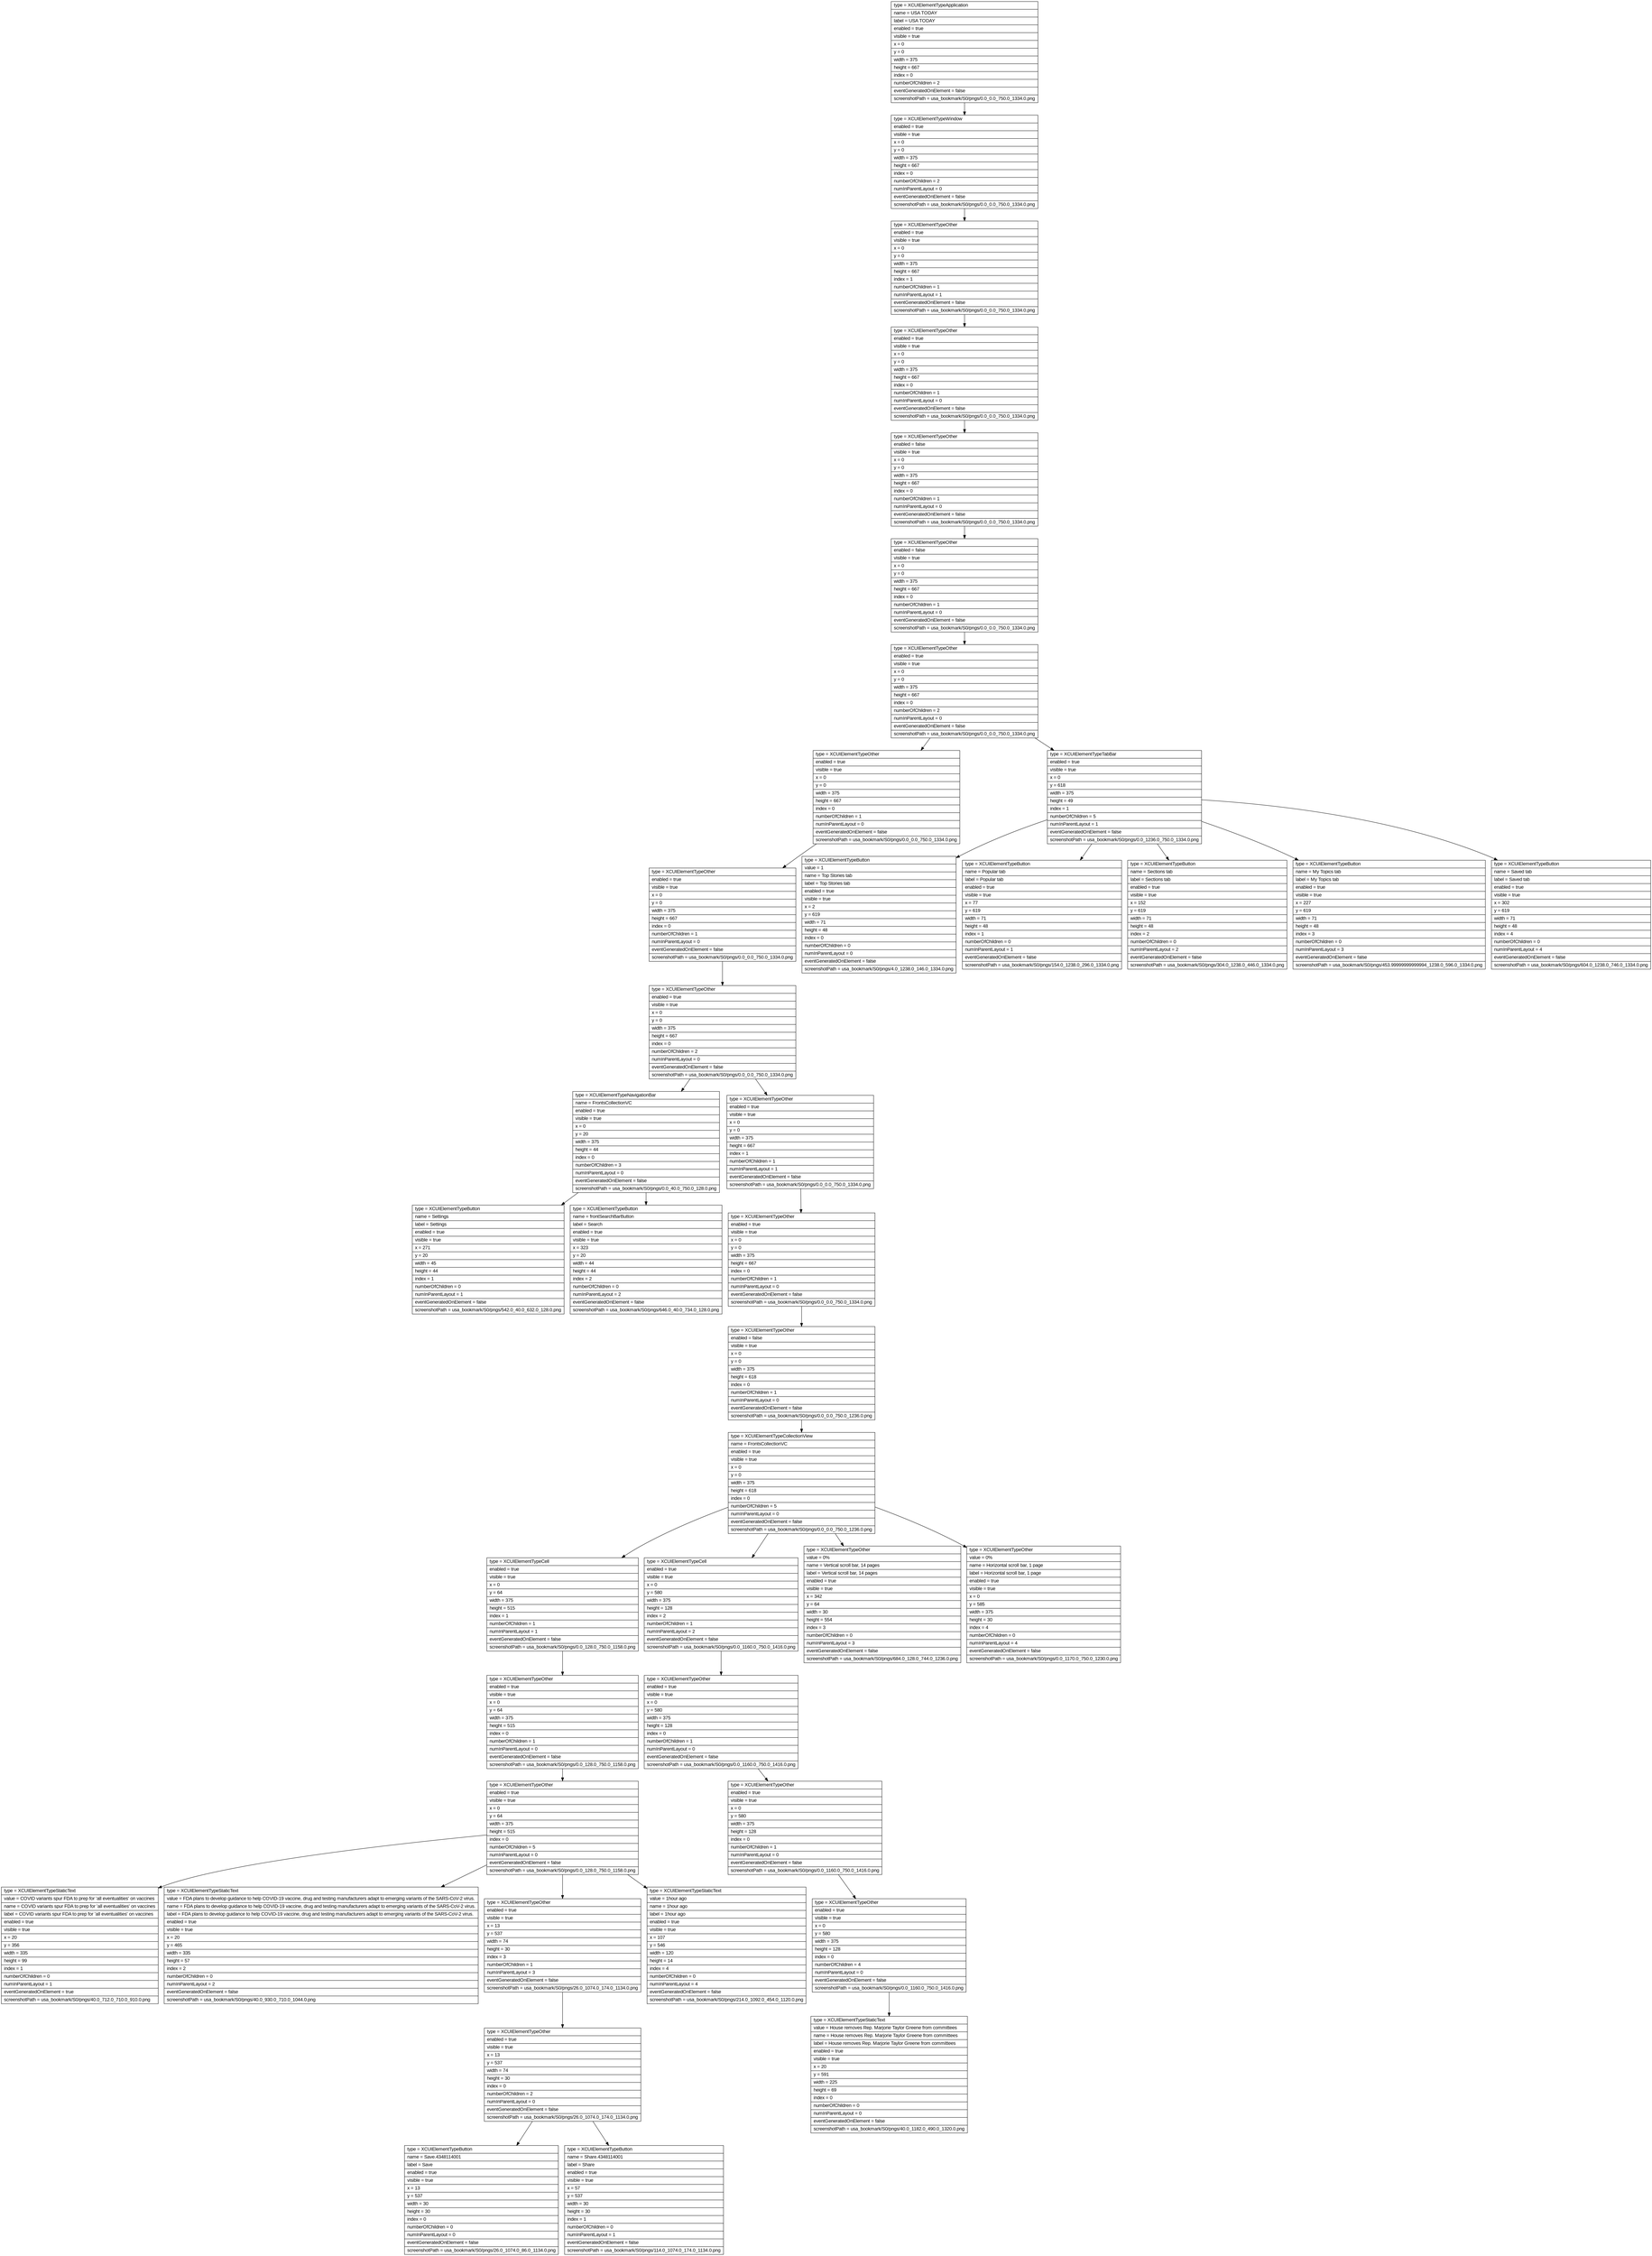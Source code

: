 digraph Layout {

	node [shape=record fontname=Arial];

	0	[label="{type = XCUIElementTypeApplication\l|name = USA TODAY\l|label = USA TODAY\l|enabled = true\l|visible = true\l|x = 0\l|y = 0\l|width = 375\l|height = 667\l|index = 0\l|numberOfChildren = 2\l|eventGeneratedOnElement = false \l|screenshotPath = usa_bookmark/S0/pngs/0.0_0.0_750.0_1334.0.png\l}"]
	1	[label="{type = XCUIElementTypeWindow\l|enabled = true\l|visible = true\l|x = 0\l|y = 0\l|width = 375\l|height = 667\l|index = 0\l|numberOfChildren = 2\l|numInParentLayout = 0\l|eventGeneratedOnElement = false \l|screenshotPath = usa_bookmark/S0/pngs/0.0_0.0_750.0_1334.0.png\l}"]
	2	[label="{type = XCUIElementTypeOther\l|enabled = true\l|visible = true\l|x = 0\l|y = 0\l|width = 375\l|height = 667\l|index = 1\l|numberOfChildren = 1\l|numInParentLayout = 1\l|eventGeneratedOnElement = false \l|screenshotPath = usa_bookmark/S0/pngs/0.0_0.0_750.0_1334.0.png\l}"]
	3	[label="{type = XCUIElementTypeOther\l|enabled = true\l|visible = true\l|x = 0\l|y = 0\l|width = 375\l|height = 667\l|index = 0\l|numberOfChildren = 1\l|numInParentLayout = 0\l|eventGeneratedOnElement = false \l|screenshotPath = usa_bookmark/S0/pngs/0.0_0.0_750.0_1334.0.png\l}"]
	4	[label="{type = XCUIElementTypeOther\l|enabled = false\l|visible = true\l|x = 0\l|y = 0\l|width = 375\l|height = 667\l|index = 0\l|numberOfChildren = 1\l|numInParentLayout = 0\l|eventGeneratedOnElement = false \l|screenshotPath = usa_bookmark/S0/pngs/0.0_0.0_750.0_1334.0.png\l}"]
	5	[label="{type = XCUIElementTypeOther\l|enabled = false\l|visible = true\l|x = 0\l|y = 0\l|width = 375\l|height = 667\l|index = 0\l|numberOfChildren = 1\l|numInParentLayout = 0\l|eventGeneratedOnElement = false \l|screenshotPath = usa_bookmark/S0/pngs/0.0_0.0_750.0_1334.0.png\l}"]
	6	[label="{type = XCUIElementTypeOther\l|enabled = true\l|visible = true\l|x = 0\l|y = 0\l|width = 375\l|height = 667\l|index = 0\l|numberOfChildren = 2\l|numInParentLayout = 0\l|eventGeneratedOnElement = false \l|screenshotPath = usa_bookmark/S0/pngs/0.0_0.0_750.0_1334.0.png\l}"]
	7	[label="{type = XCUIElementTypeOther\l|enabled = true\l|visible = true\l|x = 0\l|y = 0\l|width = 375\l|height = 667\l|index = 0\l|numberOfChildren = 1\l|numInParentLayout = 0\l|eventGeneratedOnElement = false \l|screenshotPath = usa_bookmark/S0/pngs/0.0_0.0_750.0_1334.0.png\l}"]
	8	[label="{type = XCUIElementTypeTabBar\l|enabled = true\l|visible = true\l|x = 0\l|y = 618\l|width = 375\l|height = 49\l|index = 1\l|numberOfChildren = 5\l|numInParentLayout = 1\l|eventGeneratedOnElement = false \l|screenshotPath = usa_bookmark/S0/pngs/0.0_1236.0_750.0_1334.0.png\l}"]
	9	[label="{type = XCUIElementTypeOther\l|enabled = true\l|visible = true\l|x = 0\l|y = 0\l|width = 375\l|height = 667\l|index = 0\l|numberOfChildren = 1\l|numInParentLayout = 0\l|eventGeneratedOnElement = false \l|screenshotPath = usa_bookmark/S0/pngs/0.0_0.0_750.0_1334.0.png\l}"]
	10	[label="{type = XCUIElementTypeButton\l|value = 1\l|name = Top Stories tab\l|label = Top Stories tab\l|enabled = true\l|visible = true\l|x = 2\l|y = 619\l|width = 71\l|height = 48\l|index = 0\l|numberOfChildren = 0\l|numInParentLayout = 0\l|eventGeneratedOnElement = false \l|screenshotPath = usa_bookmark/S0/pngs/4.0_1238.0_146.0_1334.0.png\l}"]
	11	[label="{type = XCUIElementTypeButton\l|name = Popular tab\l|label = Popular tab\l|enabled = true\l|visible = true\l|x = 77\l|y = 619\l|width = 71\l|height = 48\l|index = 1\l|numberOfChildren = 0\l|numInParentLayout = 1\l|eventGeneratedOnElement = false \l|screenshotPath = usa_bookmark/S0/pngs/154.0_1238.0_296.0_1334.0.png\l}"]
	12	[label="{type = XCUIElementTypeButton\l|name = Sections tab\l|label = Sections tab\l|enabled = true\l|visible = true\l|x = 152\l|y = 619\l|width = 71\l|height = 48\l|index = 2\l|numberOfChildren = 0\l|numInParentLayout = 2\l|eventGeneratedOnElement = false \l|screenshotPath = usa_bookmark/S0/pngs/304.0_1238.0_446.0_1334.0.png\l}"]
	13	[label="{type = XCUIElementTypeButton\l|name = My Topics tab\l|label = My Topics tab\l|enabled = true\l|visible = true\l|x = 227\l|y = 619\l|width = 71\l|height = 48\l|index = 3\l|numberOfChildren = 0\l|numInParentLayout = 3\l|eventGeneratedOnElement = false \l|screenshotPath = usa_bookmark/S0/pngs/453.99999999999994_1238.0_596.0_1334.0.png\l}"]
	14	[label="{type = XCUIElementTypeButton\l|name = Saved tab\l|label = Saved tab\l|enabled = true\l|visible = true\l|x = 302\l|y = 619\l|width = 71\l|height = 48\l|index = 4\l|numberOfChildren = 0\l|numInParentLayout = 4\l|eventGeneratedOnElement = false \l|screenshotPath = usa_bookmark/S0/pngs/604.0_1238.0_746.0_1334.0.png\l}"]
	15	[label="{type = XCUIElementTypeOther\l|enabled = true\l|visible = true\l|x = 0\l|y = 0\l|width = 375\l|height = 667\l|index = 0\l|numberOfChildren = 2\l|numInParentLayout = 0\l|eventGeneratedOnElement = false \l|screenshotPath = usa_bookmark/S0/pngs/0.0_0.0_750.0_1334.0.png\l}"]
	16	[label="{type = XCUIElementTypeNavigationBar\l|name = FrontsCollectionVC\l|enabled = true\l|visible = true\l|x = 0\l|y = 20\l|width = 375\l|height = 44\l|index = 0\l|numberOfChildren = 3\l|numInParentLayout = 0\l|eventGeneratedOnElement = false \l|screenshotPath = usa_bookmark/S0/pngs/0.0_40.0_750.0_128.0.png\l}"]
	17	[label="{type = XCUIElementTypeOther\l|enabled = true\l|visible = true\l|x = 0\l|y = 0\l|width = 375\l|height = 667\l|index = 1\l|numberOfChildren = 1\l|numInParentLayout = 1\l|eventGeneratedOnElement = false \l|screenshotPath = usa_bookmark/S0/pngs/0.0_0.0_750.0_1334.0.png\l}"]
	18	[label="{type = XCUIElementTypeButton\l|name = Settings\l|label = Settings\l|enabled = true\l|visible = true\l|x = 271\l|y = 20\l|width = 45\l|height = 44\l|index = 1\l|numberOfChildren = 0\l|numInParentLayout = 1\l|eventGeneratedOnElement = false \l|screenshotPath = usa_bookmark/S0/pngs/542.0_40.0_632.0_128.0.png\l}"]
	19	[label="{type = XCUIElementTypeButton\l|name = frontSearchBarButton\l|label = Search\l|enabled = true\l|visible = true\l|x = 323\l|y = 20\l|width = 44\l|height = 44\l|index = 2\l|numberOfChildren = 0\l|numInParentLayout = 2\l|eventGeneratedOnElement = false \l|screenshotPath = usa_bookmark/S0/pngs/646.0_40.0_734.0_128.0.png\l}"]
	20	[label="{type = XCUIElementTypeOther\l|enabled = true\l|visible = true\l|x = 0\l|y = 0\l|width = 375\l|height = 667\l|index = 0\l|numberOfChildren = 1\l|numInParentLayout = 0\l|eventGeneratedOnElement = false \l|screenshotPath = usa_bookmark/S0/pngs/0.0_0.0_750.0_1334.0.png\l}"]
	21	[label="{type = XCUIElementTypeOther\l|enabled = false\l|visible = true\l|x = 0\l|y = 0\l|width = 375\l|height = 618\l|index = 0\l|numberOfChildren = 1\l|numInParentLayout = 0\l|eventGeneratedOnElement = false \l|screenshotPath = usa_bookmark/S0/pngs/0.0_0.0_750.0_1236.0.png\l}"]
	22	[label="{type = XCUIElementTypeCollectionView\l|name = FrontsCollectionVC\l|enabled = true\l|visible = true\l|x = 0\l|y = 0\l|width = 375\l|height = 618\l|index = 0\l|numberOfChildren = 5\l|numInParentLayout = 0\l|eventGeneratedOnElement = false \l|screenshotPath = usa_bookmark/S0/pngs/0.0_0.0_750.0_1236.0.png\l}"]
	23	[label="{type = XCUIElementTypeCell\l|enabled = true\l|visible = true\l|x = 0\l|y = 64\l|width = 375\l|height = 515\l|index = 1\l|numberOfChildren = 1\l|numInParentLayout = 1\l|eventGeneratedOnElement = false \l|screenshotPath = usa_bookmark/S0/pngs/0.0_128.0_750.0_1158.0.png\l}"]
	24	[label="{type = XCUIElementTypeCell\l|enabled = true\l|visible = true\l|x = 0\l|y = 580\l|width = 375\l|height = 128\l|index = 2\l|numberOfChildren = 1\l|numInParentLayout = 2\l|eventGeneratedOnElement = false \l|screenshotPath = usa_bookmark/S0/pngs/0.0_1160.0_750.0_1416.0.png\l}"]
	25	[label="{type = XCUIElementTypeOther\l|value = 0%\l|name = Vertical scroll bar, 14 pages\l|label = Vertical scroll bar, 14 pages\l|enabled = true\l|visible = true\l|x = 342\l|y = 64\l|width = 30\l|height = 554\l|index = 3\l|numberOfChildren = 0\l|numInParentLayout = 3\l|eventGeneratedOnElement = false \l|screenshotPath = usa_bookmark/S0/pngs/684.0_128.0_744.0_1236.0.png\l}"]
	26	[label="{type = XCUIElementTypeOther\l|value = 0%\l|name = Horizontal scroll bar, 1 page\l|label = Horizontal scroll bar, 1 page\l|enabled = true\l|visible = true\l|x = 0\l|y = 585\l|width = 375\l|height = 30\l|index = 4\l|numberOfChildren = 0\l|numInParentLayout = 4\l|eventGeneratedOnElement = false \l|screenshotPath = usa_bookmark/S0/pngs/0.0_1170.0_750.0_1230.0.png\l}"]
	27	[label="{type = XCUIElementTypeOther\l|enabled = true\l|visible = true\l|x = 0\l|y = 64\l|width = 375\l|height = 515\l|index = 0\l|numberOfChildren = 1\l|numInParentLayout = 0\l|eventGeneratedOnElement = false \l|screenshotPath = usa_bookmark/S0/pngs/0.0_128.0_750.0_1158.0.png\l}"]
	28	[label="{type = XCUIElementTypeOther\l|enabled = true\l|visible = true\l|x = 0\l|y = 580\l|width = 375\l|height = 128\l|index = 0\l|numberOfChildren = 1\l|numInParentLayout = 0\l|eventGeneratedOnElement = false \l|screenshotPath = usa_bookmark/S0/pngs/0.0_1160.0_750.0_1416.0.png\l}"]
	29	[label="{type = XCUIElementTypeOther\l|enabled = true\l|visible = true\l|x = 0\l|y = 64\l|width = 375\l|height = 515\l|index = 0\l|numberOfChildren = 5\l|numInParentLayout = 0\l|eventGeneratedOnElement = false \l|screenshotPath = usa_bookmark/S0/pngs/0.0_128.0_750.0_1158.0.png\l}"]
	30	[label="{type = XCUIElementTypeOther\l|enabled = true\l|visible = true\l|x = 0\l|y = 580\l|width = 375\l|height = 128\l|index = 0\l|numberOfChildren = 1\l|numInParentLayout = 0\l|eventGeneratedOnElement = false \l|screenshotPath = usa_bookmark/S0/pngs/0.0_1160.0_750.0_1416.0.png\l}"]
	31	[label="{type = XCUIElementTypeStaticText\l|value = COVID variants spur FDA to prep for 'all eventualities' on vaccines\l|name = COVID variants spur FDA to prep for 'all eventualities' on vaccines\l|label = COVID variants spur FDA to prep for 'all eventualities' on vaccines\l|enabled = true\l|visible = true\l|x = 20\l|y = 356\l|width = 335\l|height = 99\l|index = 1\l|numberOfChildren = 0\l|numInParentLayout = 1\l|eventGeneratedOnElement = true \l|screenshotPath = usa_bookmark/S0/pngs/40.0_712.0_710.0_910.0.png\l}"]
	32	[label="{type = XCUIElementTypeStaticText\l|value = FDA plans to develop guidance to help COVID-19 vaccine, drug and testing manufacturers adapt to emerging variants of the SARS-CoV-2 virus.\l|name = FDA plans to develop guidance to help COVID-19 vaccine, drug and testing manufacturers adapt to emerging variants of the SARS-CoV-2 virus.\l|label = FDA plans to develop guidance to help COVID-19 vaccine, drug and testing manufacturers adapt to emerging variants of the SARS-CoV-2 virus.\l|enabled = true\l|visible = true\l|x = 20\l|y = 465\l|width = 335\l|height = 57\l|index = 2\l|numberOfChildren = 0\l|numInParentLayout = 2\l|eventGeneratedOnElement = false \l|screenshotPath = usa_bookmark/S0/pngs/40.0_930.0_710.0_1044.0.png\l}"]
	33	[label="{type = XCUIElementTypeOther\l|enabled = true\l|visible = true\l|x = 13\l|y = 537\l|width = 74\l|height = 30\l|index = 3\l|numberOfChildren = 1\l|numInParentLayout = 3\l|eventGeneratedOnElement = false \l|screenshotPath = usa_bookmark/S0/pngs/26.0_1074.0_174.0_1134.0.png\l}"]
	34	[label="{type = XCUIElementTypeStaticText\l|value = 1hour ago\l|name = 1hour ago\l|label = 1hour ago\l|enabled = true\l|visible = true\l|x = 107\l|y = 546\l|width = 120\l|height = 14\l|index = 4\l|numberOfChildren = 0\l|numInParentLayout = 4\l|eventGeneratedOnElement = false \l|screenshotPath = usa_bookmark/S0/pngs/214.0_1092.0_454.0_1120.0.png\l}"]
	35	[label="{type = XCUIElementTypeOther\l|enabled = true\l|visible = true\l|x = 0\l|y = 580\l|width = 375\l|height = 128\l|index = 0\l|numberOfChildren = 4\l|numInParentLayout = 0\l|eventGeneratedOnElement = false \l|screenshotPath = usa_bookmark/S0/pngs/0.0_1160.0_750.0_1416.0.png\l}"]
	36	[label="{type = XCUIElementTypeOther\l|enabled = true\l|visible = true\l|x = 13\l|y = 537\l|width = 74\l|height = 30\l|index = 0\l|numberOfChildren = 2\l|numInParentLayout = 0\l|eventGeneratedOnElement = false \l|screenshotPath = usa_bookmark/S0/pngs/26.0_1074.0_174.0_1134.0.png\l}"]
	37	[label="{type = XCUIElementTypeStaticText\l|value = House removes Rep. Marjorie Taylor Greene from committees\l|name = House removes Rep. Marjorie Taylor Greene from committees\l|label = House removes Rep. Marjorie Taylor Greene from committees\l|enabled = true\l|visible = true\l|x = 20\l|y = 591\l|width = 225\l|height = 69\l|index = 0\l|numberOfChildren = 0\l|numInParentLayout = 0\l|eventGeneratedOnElement = false \l|screenshotPath = usa_bookmark/S0/pngs/40.0_1182.0_490.0_1320.0.png\l}"]
	38	[label="{type = XCUIElementTypeButton\l|name = Save.4348114001\l|label = Save\l|enabled = true\l|visible = true\l|x = 13\l|y = 537\l|width = 30\l|height = 30\l|index = 0\l|numberOfChildren = 0\l|numInParentLayout = 0\l|eventGeneratedOnElement = false \l|screenshotPath = usa_bookmark/S0/pngs/26.0_1074.0_86.0_1134.0.png\l}"]
	39	[label="{type = XCUIElementTypeButton\l|name = Share.4348114001\l|label = Share\l|enabled = true\l|visible = true\l|x = 57\l|y = 537\l|width = 30\l|height = 30\l|index = 1\l|numberOfChildren = 0\l|numInParentLayout = 1\l|eventGeneratedOnElement = false \l|screenshotPath = usa_bookmark/S0/pngs/114.0_1074.0_174.0_1134.0.png\l}"]


	0 -> 1
	1 -> 2
	2 -> 3
	3 -> 4
	4 -> 5
	5 -> 6
	6 -> 7
	6 -> 8
	7 -> 9
	8 -> 10
	8 -> 11
	8 -> 12
	8 -> 13
	8 -> 14
	9 -> 15
	15 -> 16
	15 -> 17
	16 -> 18
	16 -> 19
	17 -> 20
	20 -> 21
	21 -> 22
	22 -> 23
	22 -> 24
	22 -> 25
	22 -> 26
	23 -> 27
	24 -> 28
	27 -> 29
	28 -> 30
	29 -> 31
	29 -> 32
	29 -> 33
	29 -> 34
	30 -> 35
	33 -> 36
	35 -> 37
	36 -> 38
	36 -> 39


}